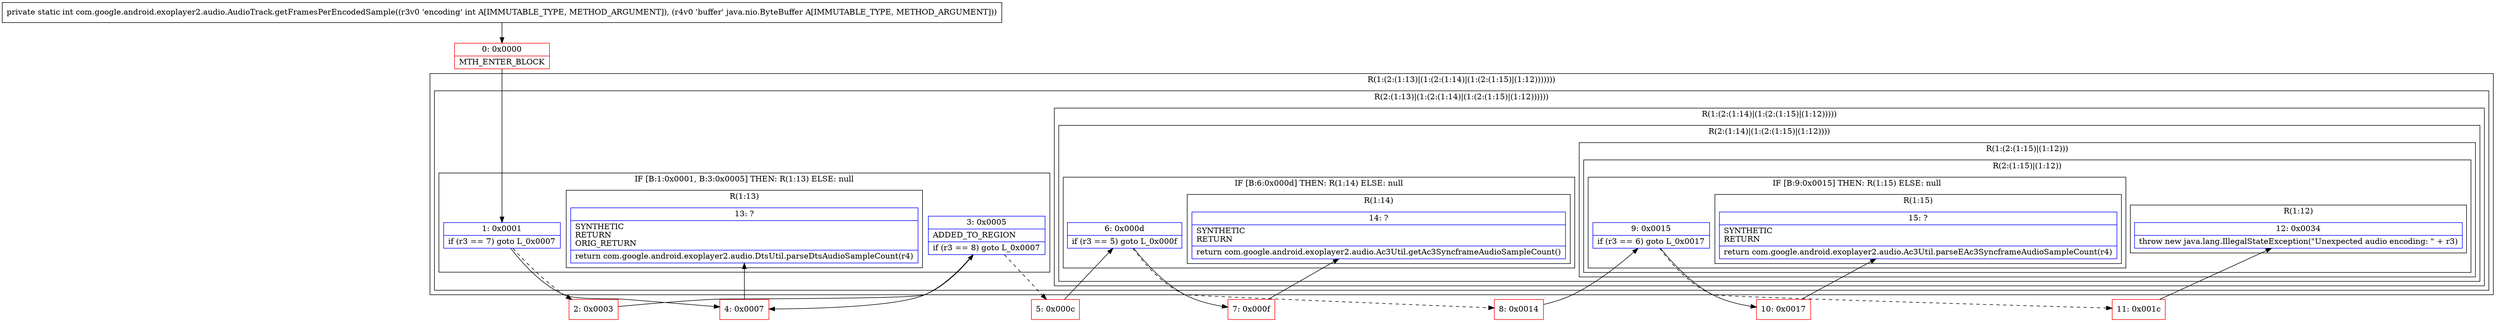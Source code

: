 digraph "CFG forcom.google.android.exoplayer2.audio.AudioTrack.getFramesPerEncodedSample(ILjava\/nio\/ByteBuffer;)I" {
subgraph cluster_Region_1882768373 {
label = "R(1:(2:(1:13)|(1:(2:(1:14)|(1:(2:(1:15)|(1:12)))))))";
node [shape=record,color=blue];
subgraph cluster_Region_1601853587 {
label = "R(2:(1:13)|(1:(2:(1:14)|(1:(2:(1:15)|(1:12))))))";
node [shape=record,color=blue];
subgraph cluster_IfRegion_750573387 {
label = "IF [B:1:0x0001, B:3:0x0005] THEN: R(1:13) ELSE: null";
node [shape=record,color=blue];
Node_1 [shape=record,label="{1\:\ 0x0001|if (r3 == 7) goto L_0x0007\l}"];
Node_3 [shape=record,label="{3\:\ 0x0005|ADDED_TO_REGION\l|if (r3 == 8) goto L_0x0007\l}"];
subgraph cluster_Region_493288490 {
label = "R(1:13)";
node [shape=record,color=blue];
Node_13 [shape=record,label="{13\:\ ?|SYNTHETIC\lRETURN\lORIG_RETURN\l|return com.google.android.exoplayer2.audio.DtsUtil.parseDtsAudioSampleCount(r4)\l}"];
}
}
subgraph cluster_Region_737649432 {
label = "R(1:(2:(1:14)|(1:(2:(1:15)|(1:12)))))";
node [shape=record,color=blue];
subgraph cluster_Region_650434613 {
label = "R(2:(1:14)|(1:(2:(1:15)|(1:12))))";
node [shape=record,color=blue];
subgraph cluster_IfRegion_1812481321 {
label = "IF [B:6:0x000d] THEN: R(1:14) ELSE: null";
node [shape=record,color=blue];
Node_6 [shape=record,label="{6\:\ 0x000d|if (r3 == 5) goto L_0x000f\l}"];
subgraph cluster_Region_1176855342 {
label = "R(1:14)";
node [shape=record,color=blue];
Node_14 [shape=record,label="{14\:\ ?|SYNTHETIC\lRETURN\l|return com.google.android.exoplayer2.audio.Ac3Util.getAc3SyncframeAudioSampleCount()\l}"];
}
}
subgraph cluster_Region_1348269969 {
label = "R(1:(2:(1:15)|(1:12)))";
node [shape=record,color=blue];
subgraph cluster_Region_1356433631 {
label = "R(2:(1:15)|(1:12))";
node [shape=record,color=blue];
subgraph cluster_IfRegion_2128002784 {
label = "IF [B:9:0x0015] THEN: R(1:15) ELSE: null";
node [shape=record,color=blue];
Node_9 [shape=record,label="{9\:\ 0x0015|if (r3 == 6) goto L_0x0017\l}"];
subgraph cluster_Region_319262215 {
label = "R(1:15)";
node [shape=record,color=blue];
Node_15 [shape=record,label="{15\:\ ?|SYNTHETIC\lRETURN\l|return com.google.android.exoplayer2.audio.Ac3Util.parseEAc3SyncframeAudioSampleCount(r4)\l}"];
}
}
subgraph cluster_Region_609227657 {
label = "R(1:12)";
node [shape=record,color=blue];
Node_12 [shape=record,label="{12\:\ 0x0034|throw new java.lang.IllegalStateException(\"Unexpected audio encoding: \" + r3)\l}"];
}
}
}
}
}
}
}
Node_0 [shape=record,color=red,label="{0\:\ 0x0000|MTH_ENTER_BLOCK\l}"];
Node_2 [shape=record,color=red,label="{2\:\ 0x0003}"];
Node_4 [shape=record,color=red,label="{4\:\ 0x0007}"];
Node_5 [shape=record,color=red,label="{5\:\ 0x000c}"];
Node_7 [shape=record,color=red,label="{7\:\ 0x000f}"];
Node_8 [shape=record,color=red,label="{8\:\ 0x0014}"];
Node_10 [shape=record,color=red,label="{10\:\ 0x0017}"];
Node_11 [shape=record,color=red,label="{11\:\ 0x001c}"];
MethodNode[shape=record,label="{private static int com.google.android.exoplayer2.audio.AudioTrack.getFramesPerEncodedSample((r3v0 'encoding' int A[IMMUTABLE_TYPE, METHOD_ARGUMENT]), (r4v0 'buffer' java.nio.ByteBuffer A[IMMUTABLE_TYPE, METHOD_ARGUMENT])) }"];
MethodNode -> Node_0;
Node_1 -> Node_2[style=dashed];
Node_1 -> Node_4;
Node_3 -> Node_4;
Node_3 -> Node_5[style=dashed];
Node_6 -> Node_7;
Node_6 -> Node_8[style=dashed];
Node_9 -> Node_10;
Node_9 -> Node_11[style=dashed];
Node_0 -> Node_1;
Node_2 -> Node_3;
Node_4 -> Node_13;
Node_5 -> Node_6;
Node_7 -> Node_14;
Node_8 -> Node_9;
Node_10 -> Node_15;
Node_11 -> Node_12;
}

